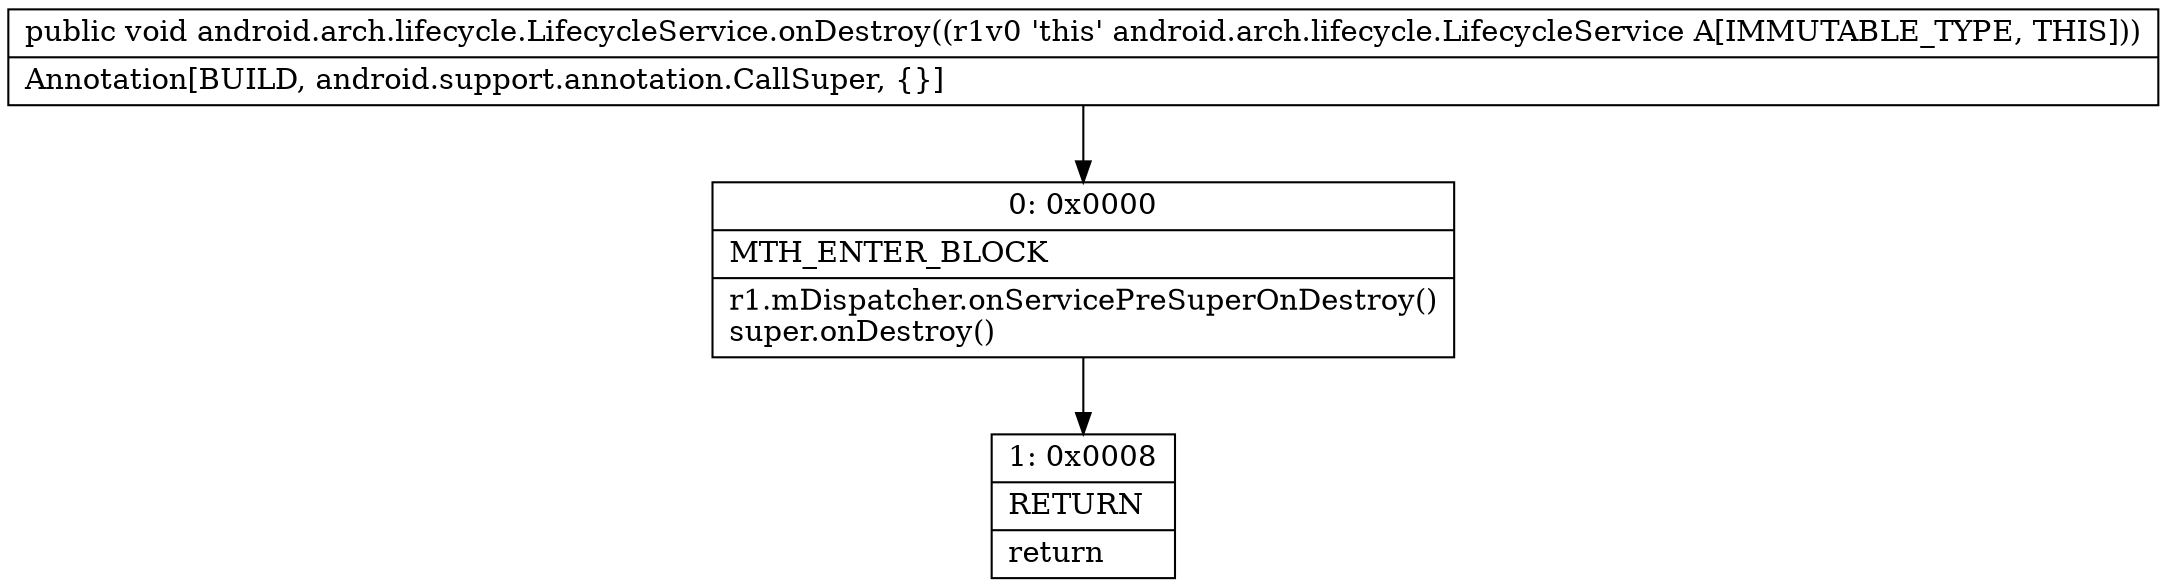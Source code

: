 digraph "CFG forandroid.arch.lifecycle.LifecycleService.onDestroy()V" {
Node_0 [shape=record,label="{0\:\ 0x0000|MTH_ENTER_BLOCK\l|r1.mDispatcher.onServicePreSuperOnDestroy()\lsuper.onDestroy()\l}"];
Node_1 [shape=record,label="{1\:\ 0x0008|RETURN\l|return\l}"];
MethodNode[shape=record,label="{public void android.arch.lifecycle.LifecycleService.onDestroy((r1v0 'this' android.arch.lifecycle.LifecycleService A[IMMUTABLE_TYPE, THIS]))  | Annotation[BUILD, android.support.annotation.CallSuper, \{\}]\l}"];
MethodNode -> Node_0;
Node_0 -> Node_1;
}

